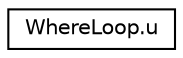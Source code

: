 digraph "Graphical Class Hierarchy"
{
 // LATEX_PDF_SIZE
  edge [fontname="Helvetica",fontsize="10",labelfontname="Helvetica",labelfontsize="10"];
  node [fontname="Helvetica",fontsize="10",shape=record];
  rankdir="LR";
  Node0 [label="WhereLoop.u",height=0.2,width=0.4,color="black", fillcolor="white", style="filled",URL="$db/d1b/sqlite3_8c.html#da/d0e/unionWhereLoop_8u",tooltip=" "];
}

